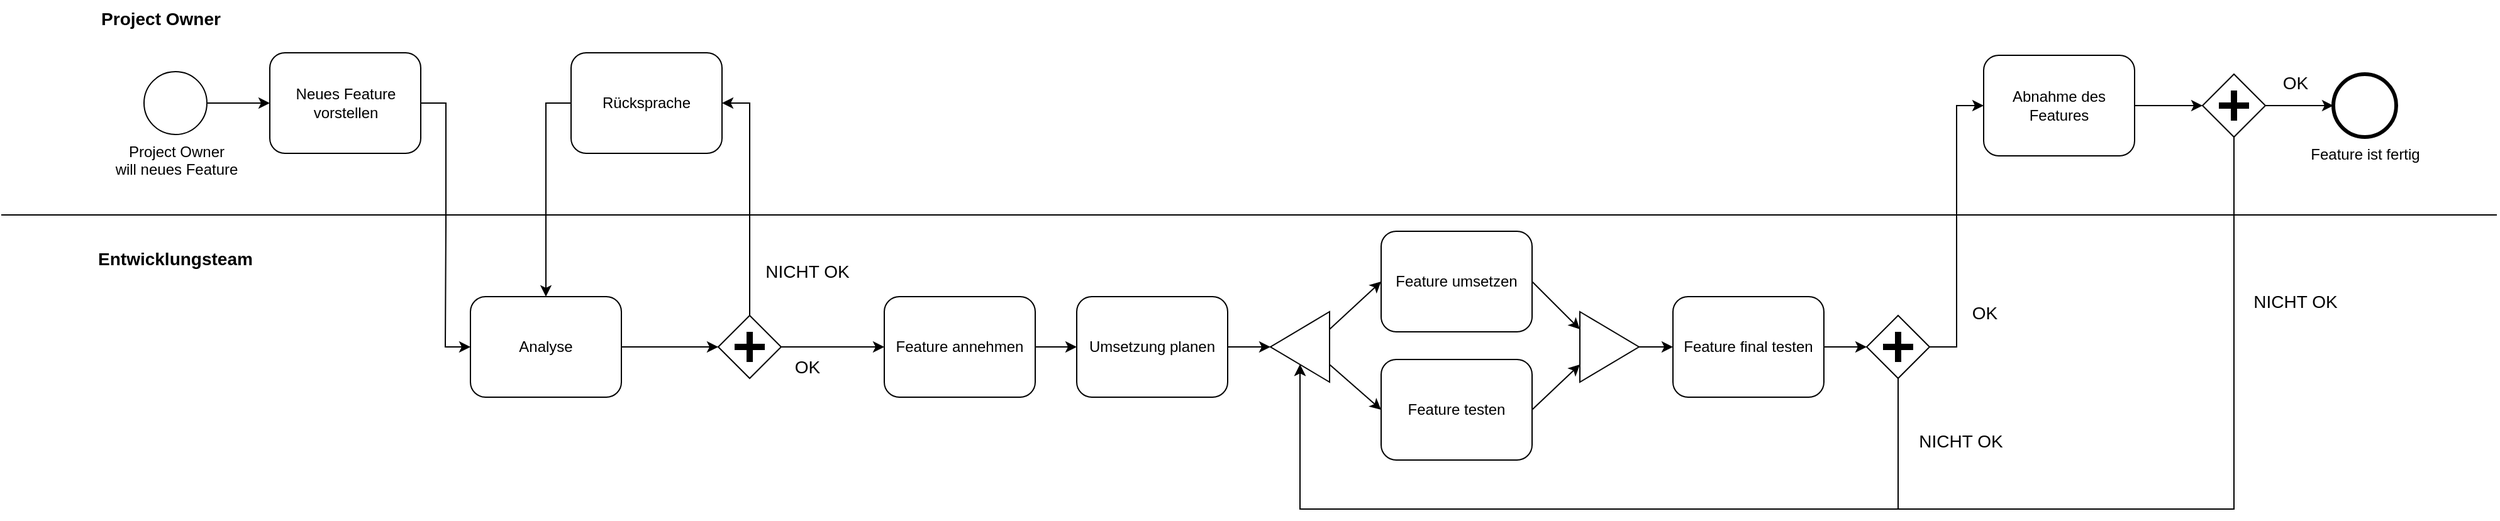 <mxfile version="15.9.6" type="device"><diagram name="Page-1" id="2a216829-ef6e-dabb-86c1-c78162f3ba2b"><mxGraphModel dx="1438" dy="571" grid="0" gridSize="10" guides="1" tooltips="1" connect="1" arrows="1" fold="1" page="0" pageScale="1" pageWidth="850" pageHeight="1100" background="none" math="0" shadow="0"><root><mxCell id="0"/><mxCell id="1" parent="0"/><mxCell id="7a84cebc1def654-1" value="Project Owner &lt;br&gt;will neues Feature" style="shape=mxgraph.bpmn.shape;html=1;verticalLabelPosition=bottom;labelBackgroundColor=#ffffff;verticalAlign=top;perimeter=ellipsePerimeter;outline=standard;symbol=general;" parent="1" vertex="1"><mxGeometry x="-66.5" y="263" width="50" height="50" as="geometry"/></mxCell><mxCell id="7a84cebc1def654-2" value="Neues Feature vorstellen" style="shape=ext;rounded=1;html=1;whiteSpace=wrap;" parent="1" vertex="1"><mxGeometry x="33.5" y="248" width="120" height="80" as="geometry"/></mxCell><mxCell id="7a84cebc1def654-3" value="Umsetzung planen" style="shape=ext;rounded=1;html=1;whiteSpace=wrap;" parent="1" vertex="1"><mxGeometry x="675" y="442" width="120" height="80" as="geometry"/></mxCell><mxCell id="7a84cebc1def654-8" value="Feature annehmen" style="shape=ext;rounded=1;html=1;whiteSpace=wrap;" parent="1" vertex="1"><mxGeometry x="522" y="442" width="120" height="80" as="geometry"/></mxCell><mxCell id="7a84cebc1def654-24" value="" style="shape=mxgraph.bpmn.shape;html=1;verticalLabelPosition=bottom;labelBackgroundColor=#ffffff;verticalAlign=top;perimeter=rhombusPerimeter;background=gateway;outline=none;symbol=parallelGw;" parent="1" vertex="1"><mxGeometry x="1303" y="457" width="50" height="50" as="geometry"/></mxCell><mxCell id="7a84cebc1def654-26" value="Feature ist fertig" style="shape=mxgraph.bpmn.shape;html=1;verticalLabelPosition=bottom;labelBackgroundColor=#ffffff;verticalAlign=top;perimeter=ellipsePerimeter;outline=end;symbol=general;" parent="1" vertex="1"><mxGeometry x="1674" y="265" width="50" height="50" as="geometry"/></mxCell><mxCell id="7a84cebc1def654-36" style="edgeStyle=orthogonalEdgeStyle;rounded=0;html=1;jettySize=auto;orthogonalLoop=1;" parent="1" source="7a84cebc1def654-1" target="7a84cebc1def654-2" edge="1"><mxGeometry relative="1" as="geometry"/></mxCell><mxCell id="7a84cebc1def654-39" style="edgeStyle=orthogonalEdgeStyle;rounded=0;html=1;jettySize=auto;orthogonalLoop=1;entryX=0;entryY=0.5;entryDx=0;entryDy=0;exitX=1;exitY=0.5;exitDx=0;exitDy=0;" parent="1" source="7a84cebc1def654-2" target="bboiksJL7UEbXdMMLD-S-29" edge="1"><mxGeometry relative="1" as="geometry"/></mxCell><mxCell id="7a84cebc1def654-46" style="edgeStyle=orthogonalEdgeStyle;rounded=0;html=1;jettySize=auto;orthogonalLoop=1;exitX=1;exitY=0.5;exitDx=0;exitDy=0;entryX=0;entryY=0.5;entryDx=0;entryDy=0;" parent="1" source="bboiksJL7UEbXdMMLD-S-18" target="bboiksJL7UEbXdMMLD-S-20" edge="1"><mxGeometry relative="1" as="geometry"><mxPoint x="865" y="612" as="sourcePoint"/></mxGeometry></mxCell><mxCell id="7a84cebc1def654-49" style="edgeStyle=orthogonalEdgeStyle;rounded=0;html=1;jettySize=auto;orthogonalLoop=1;entryX=0;entryY=0.5;entryDx=0;entryDy=0;" parent="1" source="7a84cebc1def654-8" target="7a84cebc1def654-3" edge="1"><mxGeometry relative="1" as="geometry"/></mxCell><mxCell id="bboiksJL7UEbXdMMLD-S-1" value="Project Owner" style="text;html=1;strokeColor=none;fillColor=none;align=center;verticalAlign=middle;whiteSpace=wrap;rounded=0;fontStyle=1;fontSize=14;" parent="1" vertex="1"><mxGeometry x="-105.5" y="206" width="104" height="30" as="geometry"/></mxCell><mxCell id="bboiksJL7UEbXdMMLD-S-2" value="" style="endArrow=none;html=1;rounded=0;" parent="1" edge="1"><mxGeometry width="50" height="50" relative="1" as="geometry"><mxPoint x="1804" y="377" as="sourcePoint"/><mxPoint x="-180" y="377" as="targetPoint"/></mxGeometry></mxCell><mxCell id="bboiksJL7UEbXdMMLD-S-3" value="Entwicklungsteam" style="text;html=1;strokeColor=none;fillColor=none;align=center;verticalAlign=middle;whiteSpace=wrap;rounded=0;fontStyle=1;fontSize=14;" parent="1" vertex="1"><mxGeometry x="-109" y="397" width="135" height="30" as="geometry"/></mxCell><mxCell id="bboiksJL7UEbXdMMLD-S-5" value="Feature umsetzen" style="shape=ext;rounded=1;html=1;whiteSpace=wrap;" parent="1" vertex="1"><mxGeometry x="917" y="390" width="120" height="80" as="geometry"/></mxCell><mxCell id="bboiksJL7UEbXdMMLD-S-6" style="edgeStyle=orthogonalEdgeStyle;rounded=0;html=1;jettySize=auto;orthogonalLoop=1;entryX=1;entryY=0.5;entryDx=0;entryDy=0;exitX=1;exitY=0.5;exitDx=0;exitDy=0;" parent="1" source="7a84cebc1def654-3" target="bboiksJL7UEbXdMMLD-S-7" edge="1"><mxGeometry relative="1" as="geometry"><mxPoint x="652" y="492" as="sourcePoint"/><mxPoint x="685" y="492" as="targetPoint"/></mxGeometry></mxCell><mxCell id="bboiksJL7UEbXdMMLD-S-7" value="" style="triangle;whiteSpace=wrap;html=1;fontSize=14;rotation=-180;" parent="1" vertex="1"><mxGeometry x="829" y="454" width="47" height="56" as="geometry"/></mxCell><mxCell id="bboiksJL7UEbXdMMLD-S-8" style="rounded=0;html=1;jettySize=auto;orthogonalLoop=1;entryX=0;entryY=0.5;entryDx=0;entryDy=0;exitX=0;exitY=0.75;exitDx=0;exitDy=0;" parent="1" source="bboiksJL7UEbXdMMLD-S-7" target="bboiksJL7UEbXdMMLD-S-5" edge="1"><mxGeometry relative="1" as="geometry"><mxPoint x="916" y="492" as="sourcePoint"/><mxPoint x="839" y="492" as="targetPoint"/></mxGeometry></mxCell><mxCell id="bboiksJL7UEbXdMMLD-S-9" value="Feature testen" style="shape=ext;rounded=1;html=1;whiteSpace=wrap;" parent="1" vertex="1"><mxGeometry x="917" y="492" width="120" height="80" as="geometry"/></mxCell><mxCell id="bboiksJL7UEbXdMMLD-S-10" style="rounded=0;html=1;jettySize=auto;orthogonalLoop=1;entryX=0;entryY=0.5;entryDx=0;entryDy=0;exitX=0;exitY=0.25;exitDx=0;exitDy=0;" parent="1" source="bboiksJL7UEbXdMMLD-S-7" target="bboiksJL7UEbXdMMLD-S-9" edge="1"><mxGeometry relative="1" as="geometry"><mxPoint x="832" y="585" as="sourcePoint"/><mxPoint x="891" y="547" as="targetPoint"/></mxGeometry></mxCell><mxCell id="bboiksJL7UEbXdMMLD-S-11" value="" style="triangle;whiteSpace=wrap;html=1;fontSize=14;rotation=0;" parent="1" vertex="1"><mxGeometry x="1075" y="454" width="47" height="56" as="geometry"/></mxCell><mxCell id="bboiksJL7UEbXdMMLD-S-12" style="rounded=0;html=1;jettySize=auto;orthogonalLoop=1;entryX=0;entryY=0.25;entryDx=0;entryDy=0;exitX=1;exitY=0.5;exitDx=0;exitDy=0;" parent="1" source="bboiksJL7UEbXdMMLD-S-5" target="bboiksJL7UEbXdMMLD-S-11" edge="1"><mxGeometry relative="1" as="geometry"><mxPoint x="886" y="478" as="sourcePoint"/><mxPoint x="927" y="440" as="targetPoint"/></mxGeometry></mxCell><mxCell id="bboiksJL7UEbXdMMLD-S-13" style="rounded=0;html=1;jettySize=auto;orthogonalLoop=1;entryX=0;entryY=0.75;entryDx=0;entryDy=0;exitX=1;exitY=0.5;exitDx=0;exitDy=0;" parent="1" source="bboiksJL7UEbXdMMLD-S-9" target="bboiksJL7UEbXdMMLD-S-11" edge="1"><mxGeometry relative="1" as="geometry"><mxPoint x="886" y="506" as="sourcePoint"/><mxPoint x="927" y="542" as="targetPoint"/></mxGeometry></mxCell><mxCell id="bboiksJL7UEbXdMMLD-S-14" value="Feature final testen" style="shape=ext;rounded=1;html=1;whiteSpace=wrap;" parent="1" vertex="1"><mxGeometry x="1149" y="442" width="120" height="80" as="geometry"/></mxCell><mxCell id="bboiksJL7UEbXdMMLD-S-15" style="edgeStyle=orthogonalEdgeStyle;rounded=0;html=1;jettySize=auto;orthogonalLoop=1;entryX=0;entryY=0.5;entryDx=0;entryDy=0;exitX=1;exitY=0.5;exitDx=0;exitDy=0;" parent="1" source="bboiksJL7UEbXdMMLD-S-11" target="bboiksJL7UEbXdMMLD-S-14" edge="1"><mxGeometry relative="1" as="geometry"><mxPoint x="805" y="492" as="sourcePoint"/><mxPoint x="839" y="492" as="targetPoint"/></mxGeometry></mxCell><mxCell id="bboiksJL7UEbXdMMLD-S-16" style="edgeStyle=orthogonalEdgeStyle;rounded=0;html=1;jettySize=auto;orthogonalLoop=1;entryX=0;entryY=0.5;entryDx=0;entryDy=0;exitX=1;exitY=0.5;exitDx=0;exitDy=0;" parent="1" source="bboiksJL7UEbXdMMLD-S-14" target="7a84cebc1def654-24" edge="1"><mxGeometry relative="1" as="geometry"><mxPoint x="1310" y="533" as="sourcePoint"/><mxPoint x="839" y="492" as="targetPoint"/></mxGeometry></mxCell><mxCell id="bboiksJL7UEbXdMMLD-S-17" style="edgeStyle=orthogonalEdgeStyle;rounded=0;html=1;jettySize=auto;orthogonalLoop=1;entryX=0.5;entryY=0;entryDx=0;entryDy=0;exitX=0.5;exitY=1;exitDx=0;exitDy=0;" parent="1" source="7a84cebc1def654-24" target="bboiksJL7UEbXdMMLD-S-7" edge="1"><mxGeometry relative="1" as="geometry"><mxPoint x="1279" y="492" as="sourcePoint"/><mxPoint x="1313" y="492" as="targetPoint"/><Array as="points"><mxPoint x="1328" y="611"/><mxPoint x="853" y="611"/></Array></mxGeometry></mxCell><mxCell id="bboiksJL7UEbXdMMLD-S-18" value="Abnahme des Features" style="shape=ext;rounded=1;html=1;whiteSpace=wrap;" parent="1" vertex="1"><mxGeometry x="1396" y="250" width="120" height="80" as="geometry"/></mxCell><mxCell id="bboiksJL7UEbXdMMLD-S-19" style="edgeStyle=orthogonalEdgeStyle;rounded=0;html=1;jettySize=auto;orthogonalLoop=1;entryX=0;entryY=0.5;entryDx=0;entryDy=0;exitX=1;exitY=0.5;exitDx=0;exitDy=0;" parent="1" source="7a84cebc1def654-24" target="bboiksJL7UEbXdMMLD-S-18" edge="1"><mxGeometry relative="1" as="geometry"><mxPoint x="1383" y="550" as="sourcePoint"/><mxPoint x="839" y="492" as="targetPoint"/></mxGeometry></mxCell><mxCell id="bboiksJL7UEbXdMMLD-S-20" value="" style="shape=mxgraph.bpmn.shape;html=1;verticalLabelPosition=bottom;labelBackgroundColor=#ffffff;verticalAlign=top;perimeter=rhombusPerimeter;background=gateway;outline=none;symbol=parallelGw;" parent="1" vertex="1"><mxGeometry x="1570" y="265" width="50" height="50" as="geometry"/></mxCell><mxCell id="bboiksJL7UEbXdMMLD-S-22" style="edgeStyle=orthogonalEdgeStyle;rounded=0;html=1;jettySize=auto;orthogonalLoop=1;exitX=1;exitY=0.5;exitDx=0;exitDy=0;entryX=0;entryY=0.5;entryDx=0;entryDy=0;" parent="1" source="bboiksJL7UEbXdMMLD-S-20" target="7a84cebc1def654-26" edge="1"><mxGeometry relative="1" as="geometry"><mxPoint x="1526" y="300" as="sourcePoint"/><mxPoint x="1580" y="300" as="targetPoint"/></mxGeometry></mxCell><mxCell id="bboiksJL7UEbXdMMLD-S-23" style="edgeStyle=orthogonalEdgeStyle;rounded=0;html=1;jettySize=auto;orthogonalLoop=1;entryX=0.5;entryY=0;entryDx=0;entryDy=0;exitX=0.5;exitY=1;exitDx=0;exitDy=0;" parent="1" source="bboiksJL7UEbXdMMLD-S-20" target="bboiksJL7UEbXdMMLD-S-7" edge="1"><mxGeometry relative="1" as="geometry"><mxPoint x="1338" y="517" as="sourcePoint"/><mxPoint x="862.5" y="506" as="targetPoint"/><Array as="points"><mxPoint x="1595" y="611"/><mxPoint x="853" y="611"/></Array></mxGeometry></mxCell><mxCell id="bboiksJL7UEbXdMMLD-S-24" value="OK" style="text;html=1;strokeColor=none;fillColor=none;align=center;verticalAlign=middle;whiteSpace=wrap;rounded=0;fontSize=14;" parent="1" vertex="1"><mxGeometry x="1367" y="440" width="60" height="30" as="geometry"/></mxCell><mxCell id="bboiksJL7UEbXdMMLD-S-25" value="OK" style="text;html=1;strokeColor=none;fillColor=none;align=center;verticalAlign=middle;whiteSpace=wrap;rounded=0;fontSize=14;" parent="1" vertex="1"><mxGeometry x="1614" y="257" width="60" height="30" as="geometry"/></mxCell><mxCell id="bboiksJL7UEbXdMMLD-S-27" value="NICHT OK" style="text;html=1;strokeColor=none;fillColor=none;align=center;verticalAlign=middle;whiteSpace=wrap;rounded=0;fontSize=14;" parent="1" vertex="1"><mxGeometry x="1605" y="431" width="78" height="30" as="geometry"/></mxCell><mxCell id="bboiksJL7UEbXdMMLD-S-28" value="NICHT OK" style="text;html=1;strokeColor=none;fillColor=none;align=center;verticalAlign=middle;whiteSpace=wrap;rounded=0;fontSize=14;" parent="1" vertex="1"><mxGeometry x="1339" y="542" width="78" height="30" as="geometry"/></mxCell><mxCell id="bboiksJL7UEbXdMMLD-S-29" value="Analyse" style="shape=ext;rounded=1;html=1;whiteSpace=wrap;" parent="1" vertex="1"><mxGeometry x="193" y="442" width="120" height="80" as="geometry"/></mxCell><mxCell id="bboiksJL7UEbXdMMLD-S-30" value="" style="shape=mxgraph.bpmn.shape;html=1;verticalLabelPosition=bottom;labelBackgroundColor=#ffffff;verticalAlign=top;perimeter=rhombusPerimeter;background=gateway;outline=none;symbol=parallelGw;" parent="1" vertex="1"><mxGeometry x="390" y="457" width="50" height="50" as="geometry"/></mxCell><mxCell id="bboiksJL7UEbXdMMLD-S-32" style="edgeStyle=orthogonalEdgeStyle;rounded=0;html=1;jettySize=auto;orthogonalLoop=1;entryX=0;entryY=0.5;entryDx=0;entryDy=0;exitX=1;exitY=0.5;exitDx=0;exitDy=0;" parent="1" source="bboiksJL7UEbXdMMLD-S-29" target="bboiksJL7UEbXdMMLD-S-30" edge="1"><mxGeometry relative="1" as="geometry"><mxPoint x="652" y="492" as="sourcePoint"/><mxPoint x="685" y="492" as="targetPoint"/></mxGeometry></mxCell><mxCell id="bboiksJL7UEbXdMMLD-S-33" value="" style="edgeStyle=orthogonalEdgeStyle;rounded=0;html=1;jettySize=auto;orthogonalLoop=1;entryX=0;entryY=0.5;entryDx=0;entryDy=0;exitX=1;exitY=0.5;exitDx=0;exitDy=0;" parent="1" source="bboiksJL7UEbXdMMLD-S-30" target="7a84cebc1def654-8" edge="1"><mxGeometry relative="1" as="geometry"><mxPoint x="302.5" y="492" as="sourcePoint"/><mxPoint x="374" y="492" as="targetPoint"/></mxGeometry></mxCell><mxCell id="bboiksJL7UEbXdMMLD-S-34" value="Rücksprache" style="shape=ext;rounded=1;html=1;whiteSpace=wrap;" parent="1" vertex="1"><mxGeometry x="273" y="248" width="120" height="80" as="geometry"/></mxCell><mxCell id="bboiksJL7UEbXdMMLD-S-35" value="" style="edgeStyle=orthogonalEdgeStyle;rounded=0;html=1;jettySize=auto;orthogonalLoop=1;exitX=0.5;exitY=0;exitDx=0;exitDy=0;entryX=1;entryY=0.5;entryDx=0;entryDy=0;" parent="1" source="bboiksJL7UEbXdMMLD-S-30" target="bboiksJL7UEbXdMMLD-S-34" edge="1"><mxGeometry relative="1" as="geometry"><mxPoint x="302.5" y="492" as="sourcePoint"/><mxPoint x="618" y="337" as="targetPoint"/></mxGeometry></mxCell><mxCell id="bboiksJL7UEbXdMMLD-S-36" value="" style="edgeStyle=orthogonalEdgeStyle;rounded=0;html=1;jettySize=auto;orthogonalLoop=1;exitX=0;exitY=0.5;exitDx=0;exitDy=0;entryX=0.5;entryY=0;entryDx=0;entryDy=0;" parent="1" source="bboiksJL7UEbXdMMLD-S-34" target="bboiksJL7UEbXdMMLD-S-29" edge="1"><mxGeometry relative="1" as="geometry"><mxPoint x="399" y="467" as="sourcePoint"/><mxPoint x="302" y="412" as="targetPoint"/></mxGeometry></mxCell><mxCell id="j5oEKzBGIzK3PBCuwt_7-1" value="NICHT OK" style="text;html=1;strokeColor=none;fillColor=none;align=center;verticalAlign=middle;whiteSpace=wrap;rounded=0;fontSize=14;" parent="1" vertex="1"><mxGeometry x="422" y="407" width="78" height="30" as="geometry"/></mxCell><mxCell id="j5oEKzBGIzK3PBCuwt_7-2" value="OK" style="text;html=1;strokeColor=none;fillColor=none;align=center;verticalAlign=middle;whiteSpace=wrap;rounded=0;fontSize=14;" parent="1" vertex="1"><mxGeometry x="431" y="483" width="60" height="30" as="geometry"/></mxCell></root></mxGraphModel></diagram></mxfile>